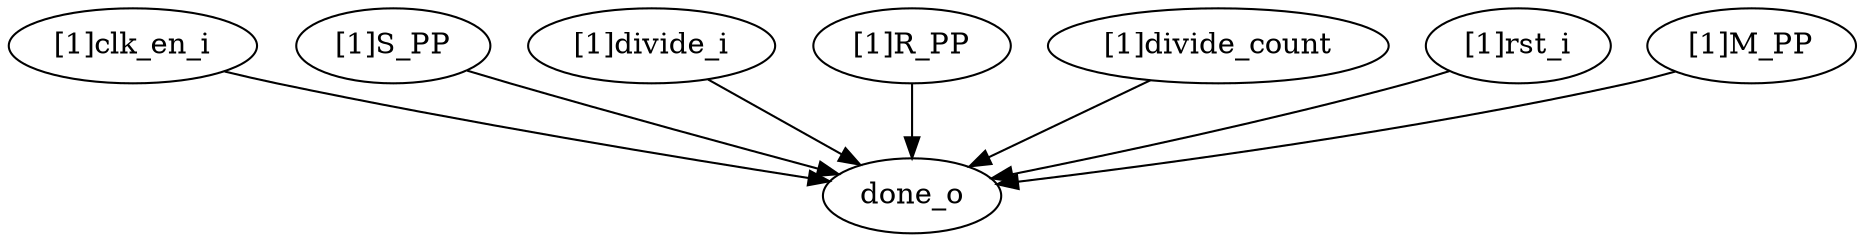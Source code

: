 strict digraph "" {
	"[1]clk_en_i"	 [complexity=1,
		importance=0.359812476478,
		rank=0.359812476478];
	done_o	 [complexity=0,
		importance=0.0552178763823,
		rank=0.0];
	"[1]clk_en_i" -> done_o;
	"[1]S_PP"	 [complexity=4,
		importance=0.138940970949,
		rank=0.0347352427372];
	"[1]S_PP" -> done_o;
	"[1]divide_i"	 [complexity=1,
		importance=0.138940970949,
		rank=0.138940970949];
	"[1]divide_i" -> done_o;
	"[1]R_PP"	 [complexity=4,
		importance=0.138940970949,
		rank=0.0347352427372];
	"[1]R_PP" -> done_o;
	"[1]divide_count"	 [complexity=4,
		importance=0.154714829807,
		rank=0.0386787074517];
	"[1]divide_count" -> done_o;
	"[1]rst_i"	 [complexity=1,
		importance=0.41503035286,
		rank=0.41503035286];
	"[1]rst_i" -> done_o;
	"[1]M_PP"	 [complexity=4,
		importance=0.138940970949,
		rank=0.0347352427372];
	"[1]M_PP" -> done_o;
}
